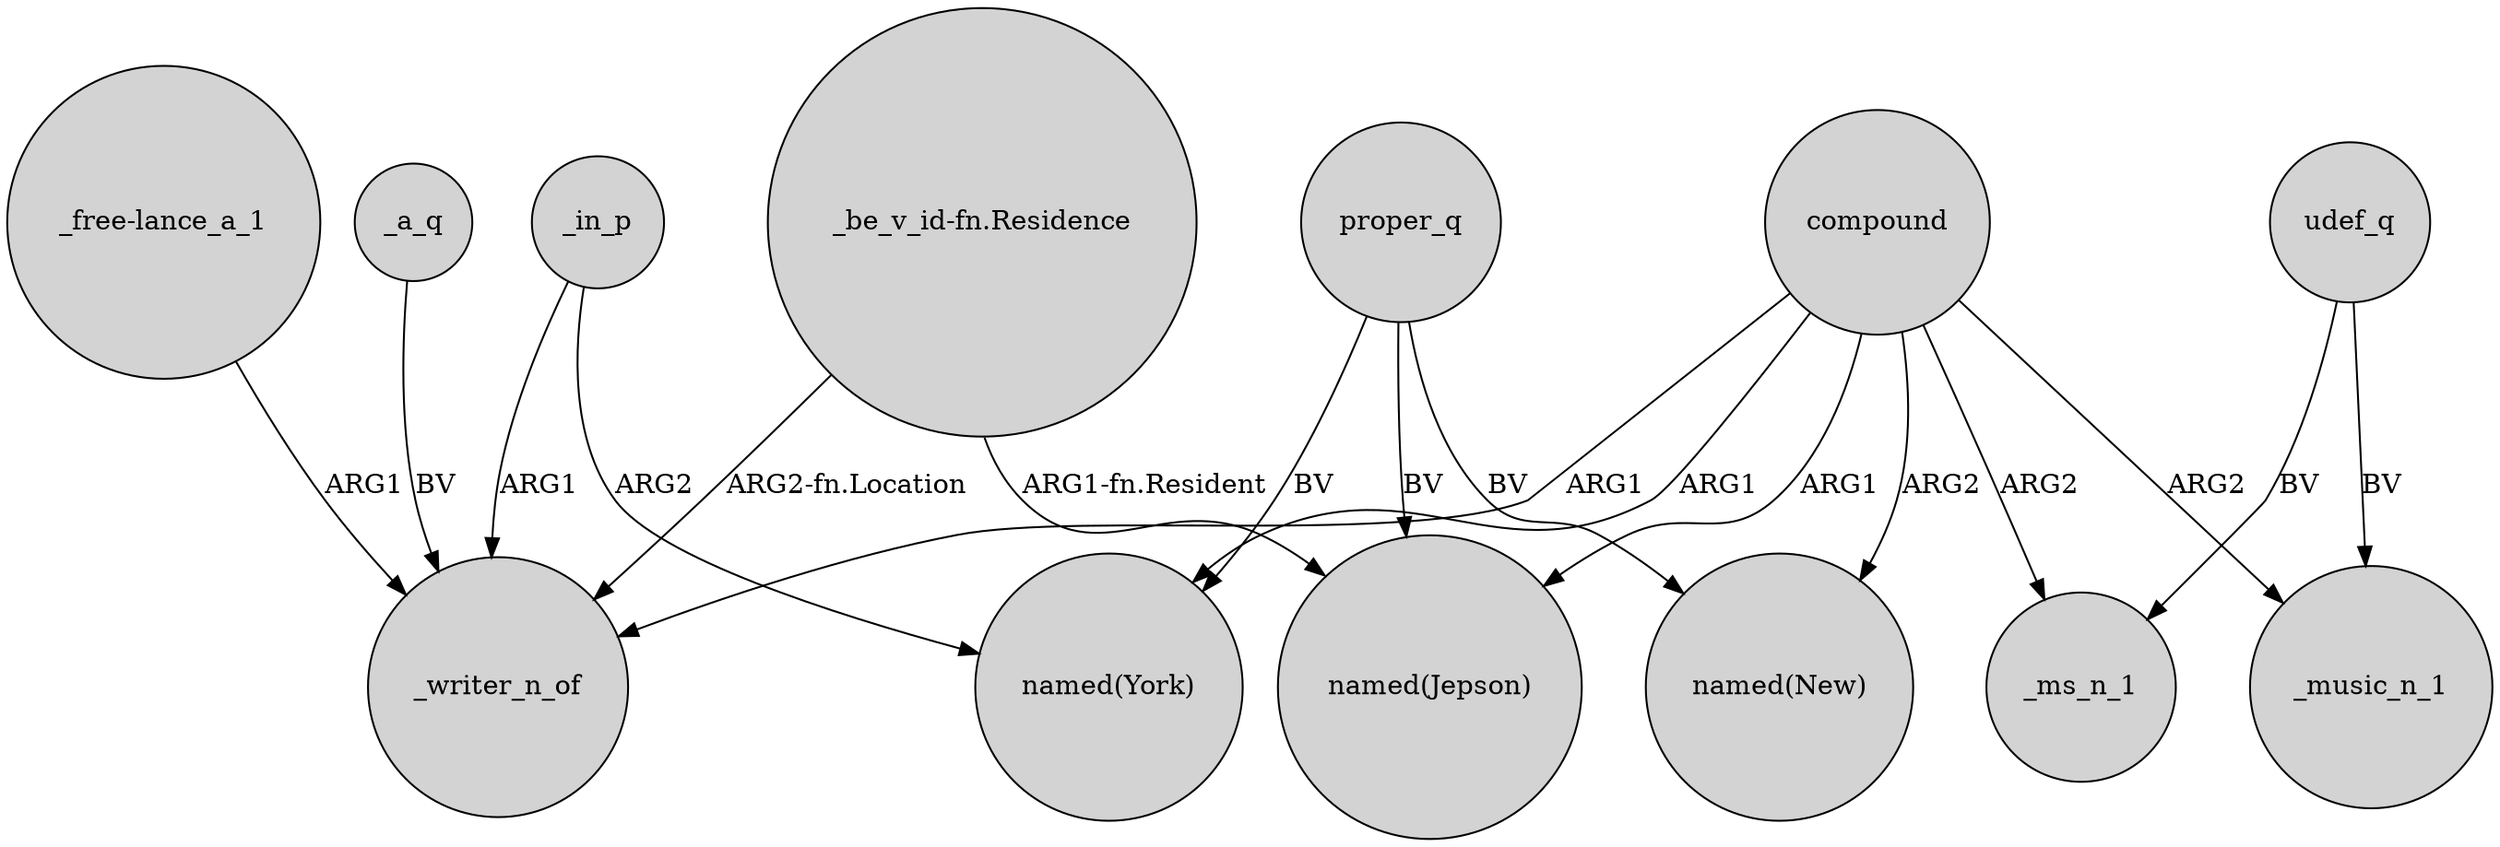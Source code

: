 digraph {
	node [shape=circle style=filled]
	compound -> _writer_n_of [label=ARG1]
	"_free-lance_a_1" -> _writer_n_of [label=ARG1]
	"_be_v_id-fn.Residence" -> "named(Jepson)" [label="ARG1-fn.Resident"]
	"_be_v_id-fn.Residence" -> _writer_n_of [label="ARG2-fn.Location"]
	udef_q -> _music_n_1 [label=BV]
	_in_p -> "named(York)" [label=ARG2]
	compound -> "named(Jepson)" [label=ARG1]
	compound -> "named(York)" [label=ARG1]
	compound -> _ms_n_1 [label=ARG2]
	_in_p -> _writer_n_of [label=ARG1]
	proper_q -> "named(York)" [label=BV]
	compound -> "named(New)" [label=ARG2]
	_a_q -> _writer_n_of [label=BV]
	compound -> _music_n_1 [label=ARG2]
	udef_q -> _ms_n_1 [label=BV]
	proper_q -> "named(New)" [label=BV]
	proper_q -> "named(Jepson)" [label=BV]
}
